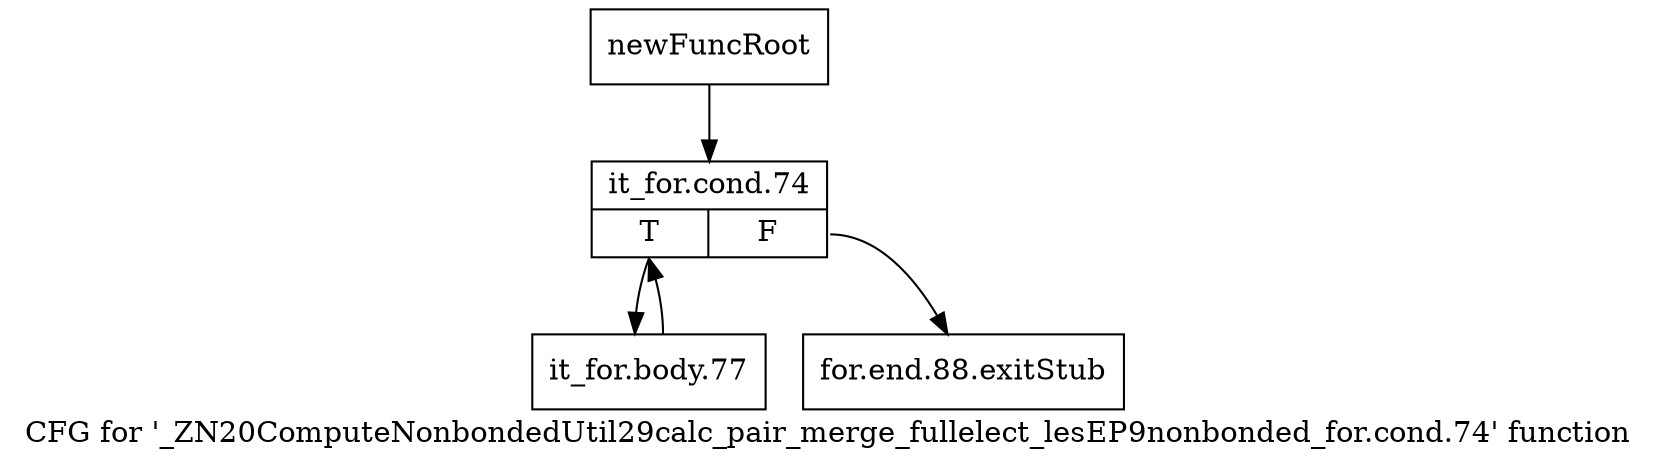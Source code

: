 digraph "CFG for '_ZN20ComputeNonbondedUtil29calc_pair_merge_fullelect_lesEP9nonbonded_for.cond.74' function" {
	label="CFG for '_ZN20ComputeNonbondedUtil29calc_pair_merge_fullelect_lesEP9nonbonded_for.cond.74' function";

	Node0x208b030 [shape=record,label="{newFuncRoot}"];
	Node0x208b030 -> Node0x208b0d0;
	Node0x208b080 [shape=record,label="{for.end.88.exitStub}"];
	Node0x208b0d0 [shape=record,label="{it_for.cond.74|{<s0>T|<s1>F}}"];
	Node0x208b0d0:s0 -> Node0x208b120;
	Node0x208b0d0:s1 -> Node0x208b080;
	Node0x208b120 [shape=record,label="{it_for.body.77}"];
	Node0x208b120 -> Node0x208b0d0;
}
